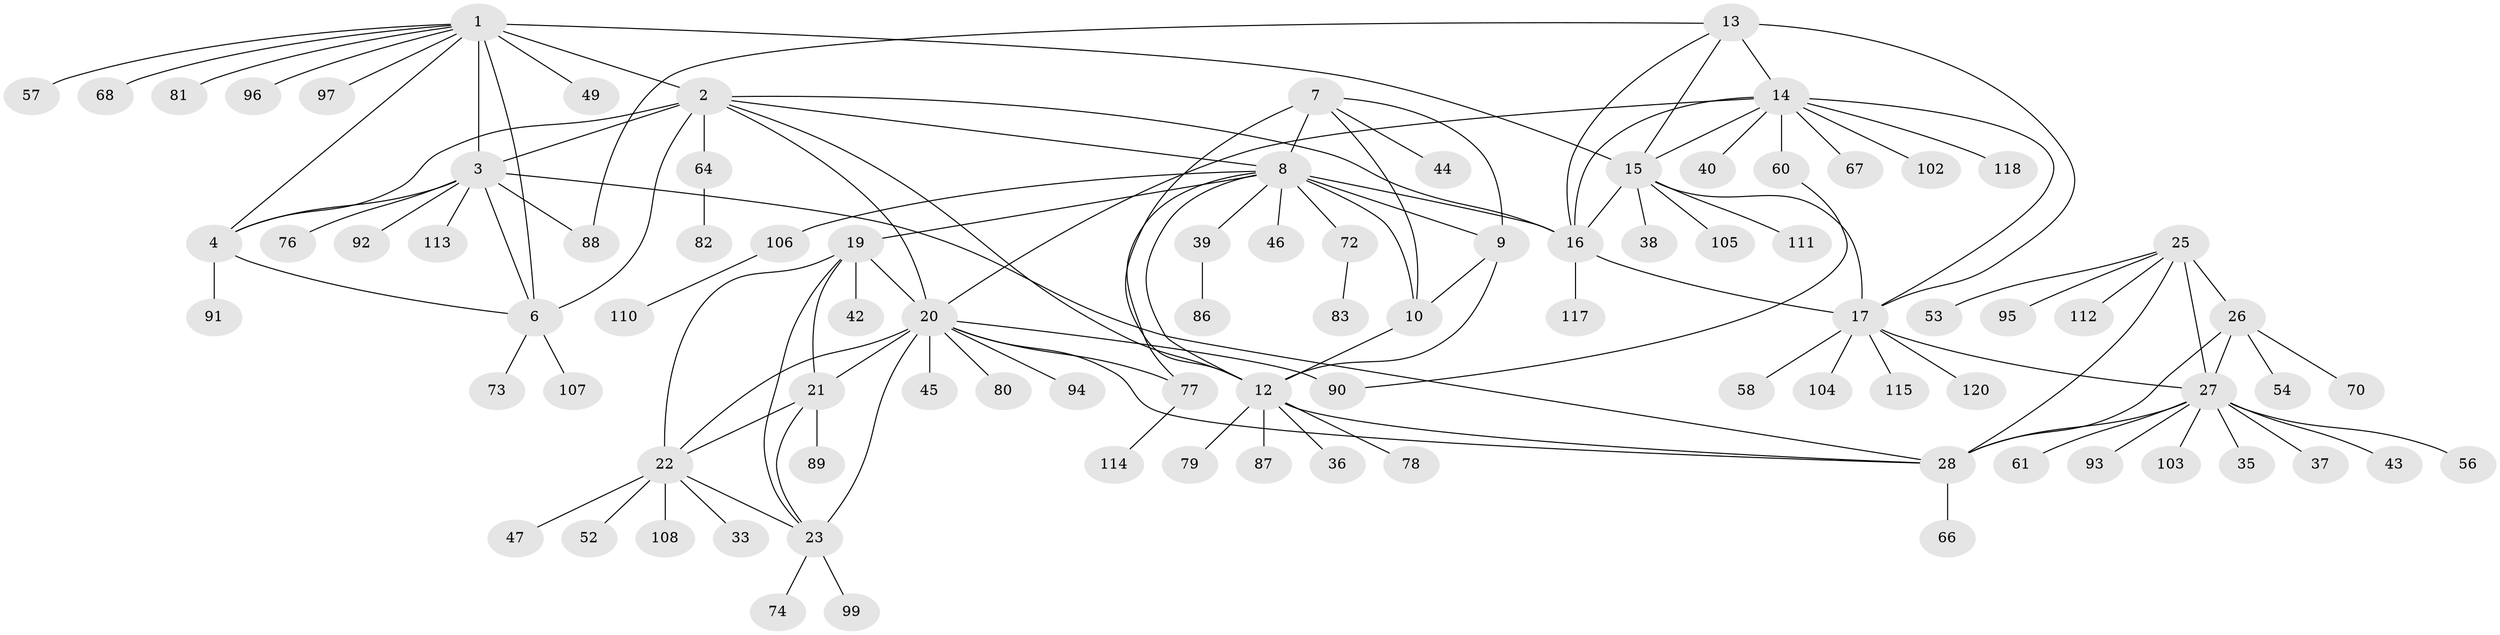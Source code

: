 // Generated by graph-tools (version 1.1) at 2025/52/02/27/25 19:52:22]
// undirected, 91 vertices, 128 edges
graph export_dot {
graph [start="1"]
  node [color=gray90,style=filled];
  1 [super="+5"];
  2 [super="+59"];
  3 [super="+63"];
  4 [super="+50"];
  6 [super="+51"];
  7 [super="+100"];
  8 [super="+11"];
  9 [super="+85"];
  10 [super="+84"];
  12 [super="+55"];
  13 [super="+32"];
  14 [super="+69"];
  15 [super="+75"];
  16 [super="+41"];
  17 [super="+18"];
  19 [super="+31"];
  20 [super="+24"];
  21 [super="+109"];
  22 [super="+101"];
  23 [super="+34"];
  25 [super="+29"];
  26 [super="+62"];
  27 [super="+30"];
  28 [super="+71"];
  33;
  35;
  36 [super="+116"];
  37;
  38;
  39;
  40 [super="+48"];
  42;
  43;
  44;
  45;
  46;
  47;
  49;
  52;
  53;
  54;
  56;
  57;
  58;
  60;
  61;
  64 [super="+65"];
  66;
  67;
  68;
  70;
  72;
  73;
  74;
  76;
  77;
  78;
  79;
  80 [super="+119"];
  81;
  82;
  83;
  86;
  87;
  88;
  89;
  90;
  91;
  92;
  93;
  94;
  95 [super="+98"];
  96;
  97;
  99;
  102;
  103;
  104;
  105;
  106;
  107;
  108;
  110;
  111;
  112;
  113;
  114;
  115;
  117;
  118;
  120;
  1 -- 2 [weight=2];
  1 -- 3 [weight=2];
  1 -- 4 [weight=2];
  1 -- 6 [weight=2];
  1 -- 57;
  1 -- 96;
  1 -- 97;
  1 -- 68;
  1 -- 15;
  1 -- 81;
  1 -- 49;
  2 -- 3;
  2 -- 4;
  2 -- 6;
  2 -- 20;
  2 -- 64;
  2 -- 8;
  2 -- 16;
  2 -- 12;
  3 -- 4;
  3 -- 6;
  3 -- 28;
  3 -- 76;
  3 -- 88;
  3 -- 92;
  3 -- 113;
  4 -- 6;
  4 -- 91;
  6 -- 73;
  6 -- 107;
  7 -- 8 [weight=2];
  7 -- 9;
  7 -- 10;
  7 -- 12;
  7 -- 44;
  8 -- 9 [weight=2];
  8 -- 10 [weight=2];
  8 -- 12 [weight=2];
  8 -- 19;
  8 -- 46;
  8 -- 72;
  8 -- 106;
  8 -- 39;
  8 -- 77;
  8 -- 16;
  9 -- 10;
  9 -- 12;
  10 -- 12;
  12 -- 28;
  12 -- 36;
  12 -- 87;
  12 -- 78;
  12 -- 79;
  13 -- 14;
  13 -- 15;
  13 -- 16;
  13 -- 17 [weight=2];
  13 -- 88;
  14 -- 15;
  14 -- 16;
  14 -- 17 [weight=2];
  14 -- 40;
  14 -- 60;
  14 -- 67;
  14 -- 102;
  14 -- 118;
  14 -- 20;
  15 -- 16;
  15 -- 17 [weight=2];
  15 -- 38;
  15 -- 105;
  15 -- 111;
  16 -- 17 [weight=2];
  16 -- 117;
  17 -- 115;
  17 -- 120;
  17 -- 104;
  17 -- 58;
  17 -- 27;
  19 -- 20 [weight=2];
  19 -- 21;
  19 -- 22;
  19 -- 23;
  19 -- 42;
  20 -- 21 [weight=2];
  20 -- 22 [weight=2];
  20 -- 23 [weight=2];
  20 -- 94;
  20 -- 77;
  20 -- 45;
  20 -- 80;
  20 -- 90;
  20 -- 28 [weight=2];
  21 -- 22;
  21 -- 23;
  21 -- 89;
  22 -- 23;
  22 -- 33;
  22 -- 47;
  22 -- 52;
  22 -- 108;
  23 -- 74;
  23 -- 99;
  25 -- 26 [weight=2];
  25 -- 27 [weight=4];
  25 -- 28 [weight=2];
  25 -- 53;
  25 -- 112;
  25 -- 95;
  26 -- 27 [weight=2];
  26 -- 28;
  26 -- 54;
  26 -- 70;
  27 -- 28 [weight=2];
  27 -- 35;
  27 -- 37;
  27 -- 43;
  27 -- 61;
  27 -- 93;
  27 -- 103;
  27 -- 56;
  28 -- 66;
  39 -- 86;
  60 -- 90;
  64 -- 82;
  72 -- 83;
  77 -- 114;
  106 -- 110;
}
